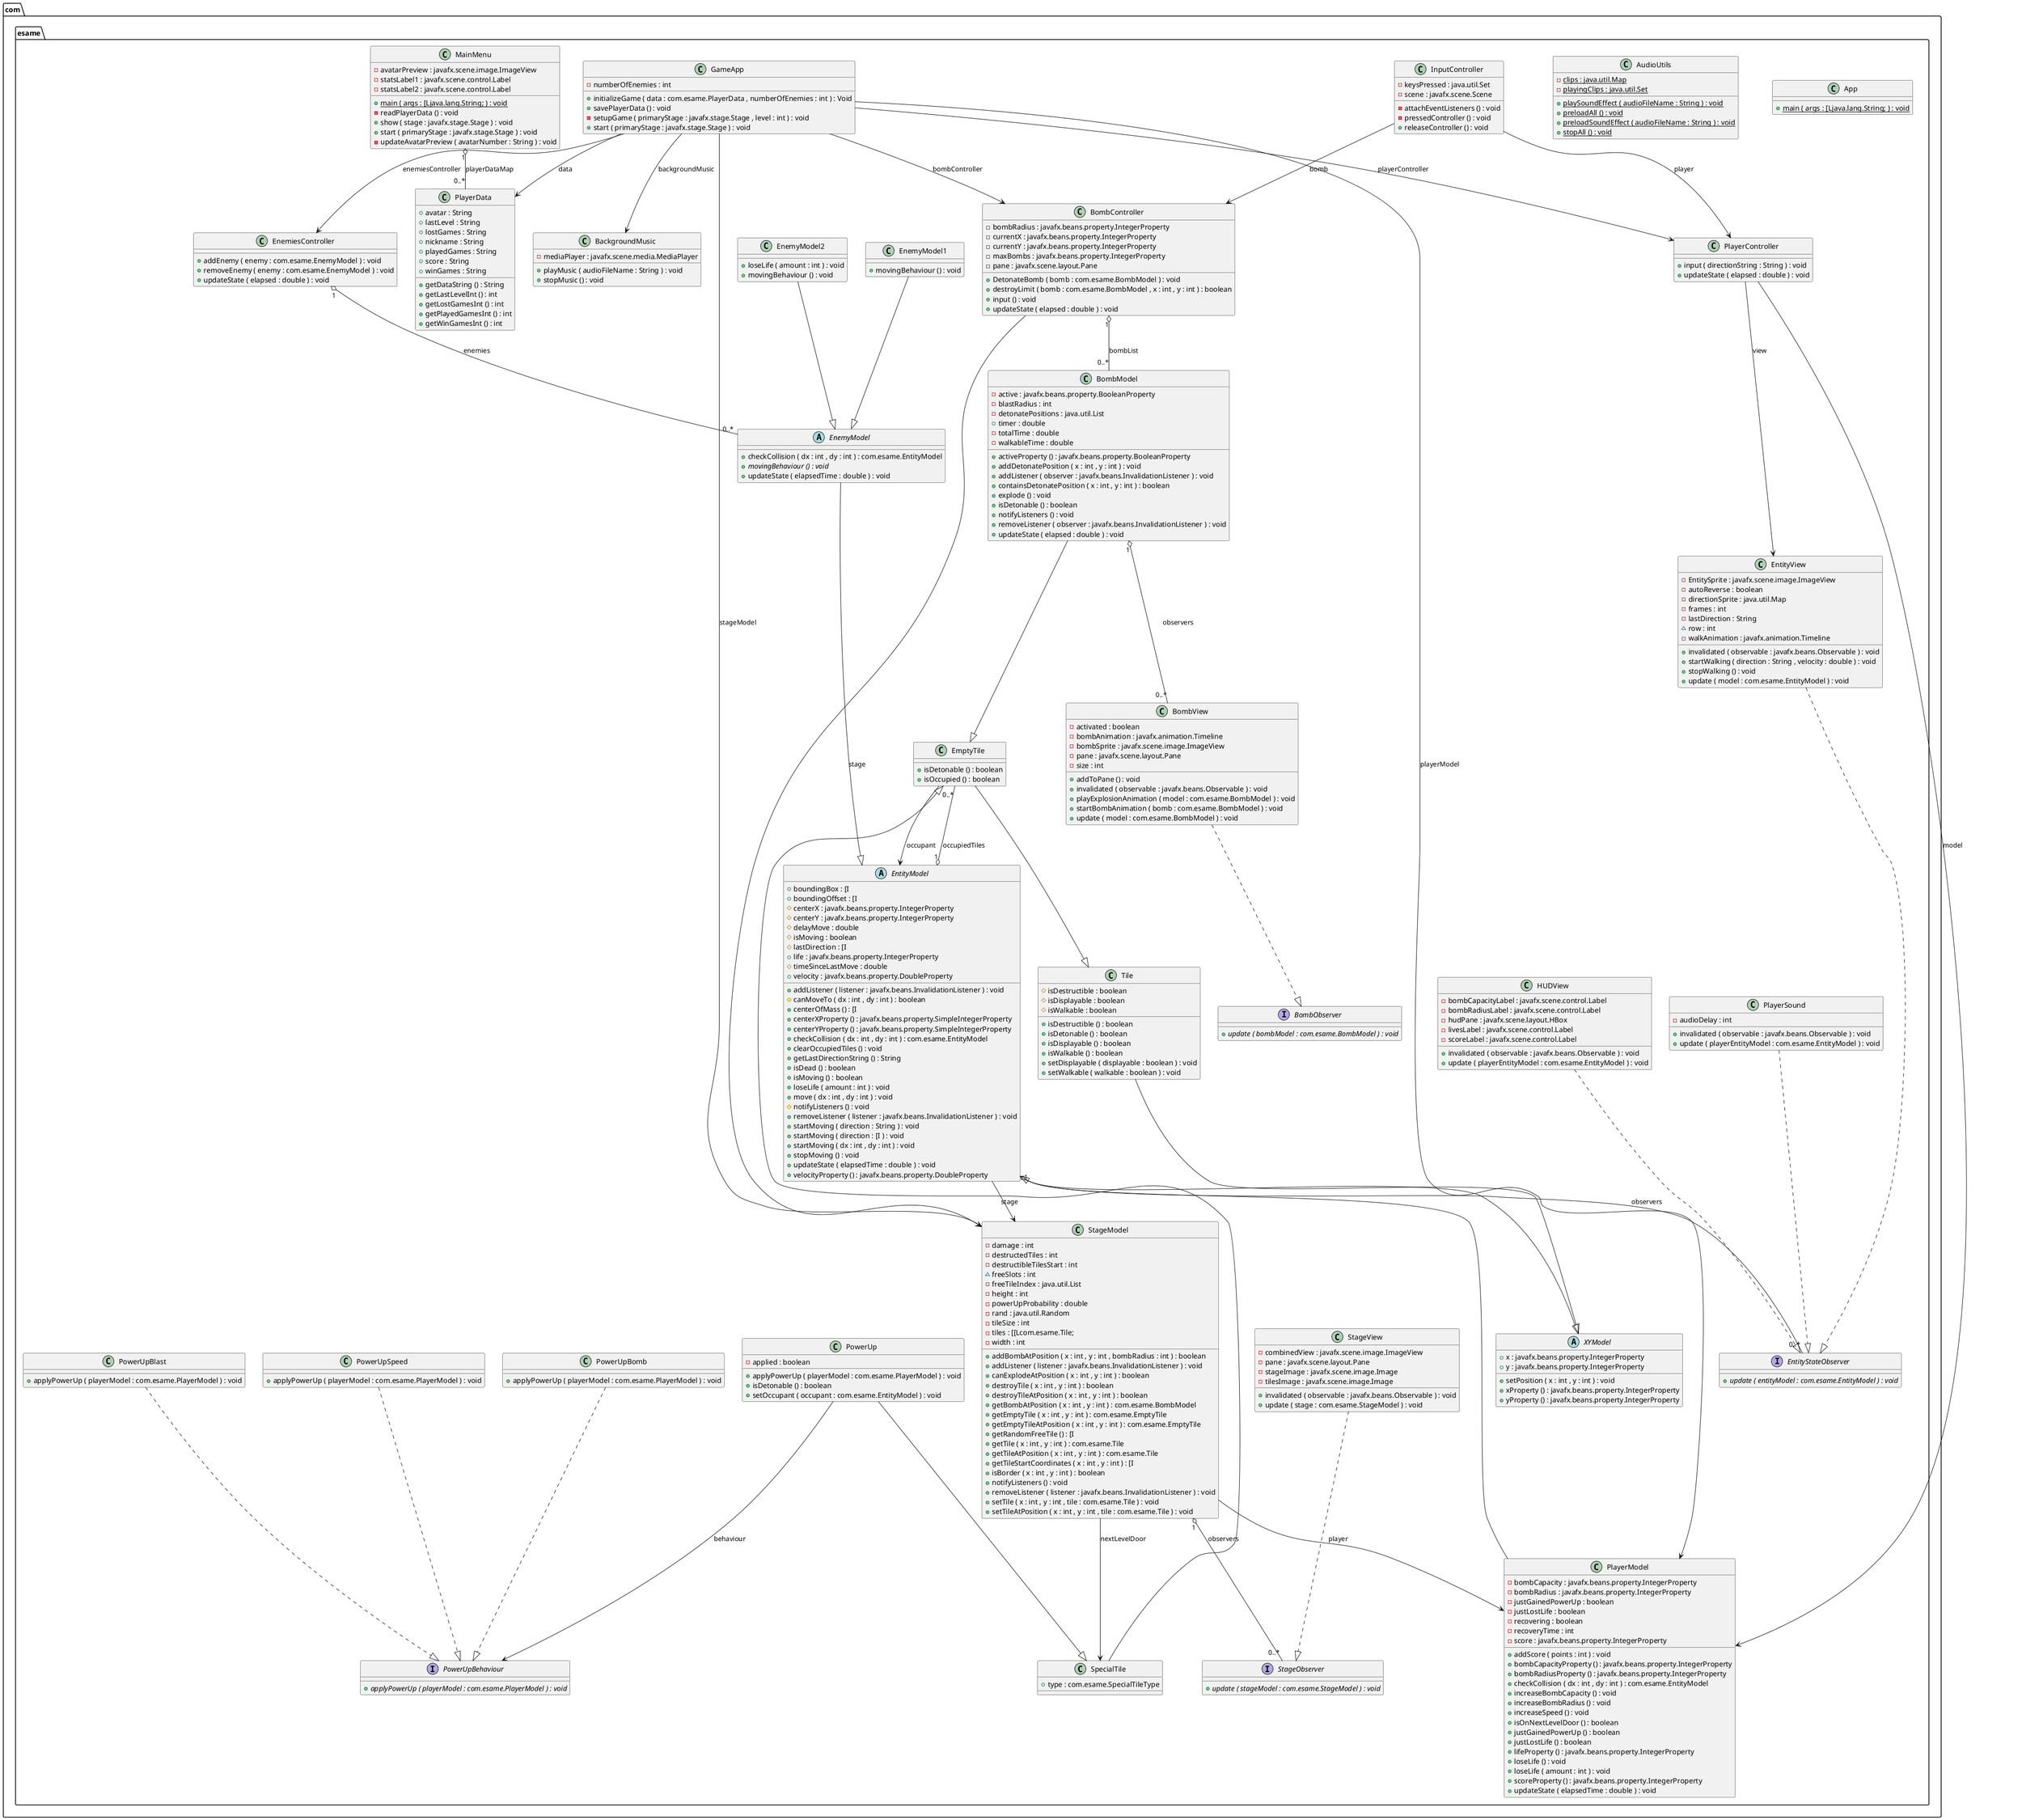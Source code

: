 @startuml

class com.esame.App {
	{method}  {static} +main ( args : [Ljava.lang.String; ) : void
}


class com.esame.AudioUtils {
	{field} {static} -clips : java.util.Map
	{field} {static} -playingClips : java.util.Set
	{method}  {static} +playSoundEffect ( audioFileName : String ) : void
	{method}  {static} +preloadAll () : void
	{method}  {static} +preloadSoundEffect ( audioFileName : String ) : void
	{method}  {static} +stopAll () : void
}


class com.esame.BackgroundMusic {
	{field} -mediaPlayer : javafx.scene.media.MediaPlayer
	{method} +playMusic ( audioFileName : String ) : void
	{method} +stopMusic () : void
}


class com.esame.BombController {
	{field} -bombRadius : javafx.beans.property.IntegerProperty
	{field} -currentX : javafx.beans.property.IntegerProperty
	{field} -currentY : javafx.beans.property.IntegerProperty
	{field} -maxBombs : javafx.beans.property.IntegerProperty
	{field} -pane : javafx.scene.layout.Pane
	{method} +DetonateBomb ( bomb : com.esame.BombModel ) : void
	{method} +destroyLimit ( bomb : com.esame.BombModel , x : int , y : int ) : boolean
	{method} +input () : void
	{method} +updateState ( elapsed : double ) : void
}


class com.esame.BombModel {
	{field} -active : javafx.beans.property.BooleanProperty
	{field} -blastRadius : int
	{field} -detonatePositions : java.util.List
	{field} +timer : double
	{field} -totalTime : double
	{field} -walkableTime : double
	{method} +activeProperty () : javafx.beans.property.BooleanProperty
	{method} +addDetonatePosition ( x : int , y : int ) : void
	{method} +addListener ( observer : javafx.beans.InvalidationListener ) : void
	{method} +containsDetonatePosition ( x : int , y : int ) : boolean
	{method} +explode () : void
	{method} +isDetonable () : boolean
	{method} +notifyListeners () : void
	{method} +removeListener ( observer : javafx.beans.InvalidationListener ) : void
	{method} +updateState ( elapsed : double ) : void
}


interface com.esame.BombObserver {
	{method}  {abstract} +update ( bombModel : com.esame.BombModel ) : void
}


class com.esame.BombView {
	{field} -activated : boolean
	{field} -bombAnimation : javafx.animation.Timeline
	{field} -bombSprite : javafx.scene.image.ImageView
	{field} -pane : javafx.scene.layout.Pane
	{field} -size : int
	{method} +addToPane () : void
	{method} +invalidated ( observable : javafx.beans.Observable ) : void
	{method} +playExplosionAnimation ( model : com.esame.BombModel ) : void
	{method} +startBombAnimation ( bomb : com.esame.BombModel ) : void
	{method} +update ( model : com.esame.BombModel ) : void
}


class com.esame.EmptyTile {
	{method} +isDetonable () : boolean
	{method} +isOccupied () : boolean
}


class com.esame.EnemiesController {
	{method} +addEnemy ( enemy : com.esame.EnemyModel ) : void
	{method} +removeEnemy ( enemy : com.esame.EnemyModel ) : void
	{method} +updateState ( elapsed : double ) : void
}


abstract class com.esame.EnemyModel {
	{method} +checkCollision ( dx : int , dy : int ) : com.esame.EntityModel
	{method}  {abstract} +movingBehaviour () : void
	{method} +updateState ( elapsedTime : double ) : void
}


class com.esame.EnemyModel1 {
	{method} +movingBehaviour () : void
}


class com.esame.EnemyModel2 {
	{method} +loseLife ( amount : int ) : void
	{method} +movingBehaviour () : void
}


abstract class com.esame.EntityModel {
	{field} +boundingBox : [I
	{field} +boundingOffset : [I
	{field} #centerX : javafx.beans.property.IntegerProperty
	{field} #centerY : javafx.beans.property.IntegerProperty
	{field} #delayMove : double
	{field} #isMoving : boolean
	{field} #lastDirection : [I
	{field} +life : javafx.beans.property.IntegerProperty
	{field} #timeSinceLastMove : double
	{field} +velocity : javafx.beans.property.DoubleProperty
	{method} +addListener ( listener : javafx.beans.InvalidationListener ) : void
	{method} #canMoveTo ( dx : int , dy : int ) : boolean
	{method} +centerOfMass () : [I
	{method} +centerXProperty () : javafx.beans.property.SimpleIntegerProperty
	{method} +centerYProperty () : javafx.beans.property.SimpleIntegerProperty
	{method} +checkCollision ( dx : int , dy : int ) : com.esame.EntityModel
	{method} +clearOccupiedTiles () : void
	{method} +getLastDirectionString () : String
	{method} +isDead () : boolean
	{method} +isMoving () : boolean
	{method} +loseLife ( amount : int ) : void
	{method} +move ( dx : int , dy : int ) : void
	{method} #notifyListeners () : void
	{method} +removeListener ( listener : javafx.beans.InvalidationListener ) : void
	{method} +startMoving ( direction : String ) : void
	{method} +startMoving ( direction : [I ) : void
	{method} +startMoving ( dx : int , dy : int ) : void
	{method} +stopMoving () : void
	{method} +updateState ( elapsedTime : double ) : void
	{method} +velocityProperty () : javafx.beans.property.DoubleProperty
}


interface com.esame.EntityStateObserver {
	{method}  {abstract} +update ( entityModel : com.esame.EntityModel ) : void
}


class com.esame.EntityView {
	{field} -EntitySprite : javafx.scene.image.ImageView
	{field} -autoReverse : boolean
	{field} -directionSprite : java.util.Map
	{field} -frames : int
	{field} -lastDirection : String
	{field} ~row : int
	{field} -walkAnimation : javafx.animation.Timeline
	{method} +invalidated ( observable : javafx.beans.Observable ) : void
	{method} +startWalking ( direction : String , velocity : double ) : void
	{method} +stopWalking () : void
	{method} +update ( model : com.esame.EntityModel ) : void
}


class com.esame.GameApp {
	{field} -numberOfEnemies : int
	{method} +initializeGame ( data : com.esame.PlayerData , numberOfEnemies : int ) : Void
	{method} +savePlayerData () : void
	{method} -setupGame ( primaryStage : javafx.stage.Stage , level : int ) : void
	{method} +start ( primaryStage : javafx.stage.Stage ) : void
}


class com.esame.HUDView {
	{field} -bombCapacityLabel : javafx.scene.control.Label
	{field} -bombRadiusLabel : javafx.scene.control.Label
	{field} -hudPane : javafx.scene.layout.HBox
	{field} -livesLabel : javafx.scene.control.Label
	{field} -scoreLabel : javafx.scene.control.Label
	{method} +invalidated ( observable : javafx.beans.Observable ) : void
	{method} +update ( playerEntityModel : com.esame.EntityModel ) : void
}


class com.esame.InputController {
	{field} -keysPressed : java.util.Set
	{field} -scene : javafx.scene.Scene
	{method} -attachEventListeners () : void
	{method} -pressedController () : void
	{method} +releaseController () : void
}


class com.esame.MainMenu {
	{field} -avatarPreview : javafx.scene.image.ImageView
	{field} -statsLabel1 : javafx.scene.control.Label
	{field} -statsLabel2 : javafx.scene.control.Label
	{method}  {static} +main ( args : [Ljava.lang.String; ) : void
	{method} -readPlayerData () : void
	{method} +show ( stage : javafx.stage.Stage ) : void
	{method} +start ( primaryStage : javafx.stage.Stage ) : void
	{method} -updateAvatarPreview ( avatarNumber : String ) : void
}


class com.esame.PlayerController {
	{method} +input ( directionString : String ) : void
	{method} +updateState ( elapsed : double ) : void
}


class com.esame.PlayerData {
	{field} +avatar : String
	{field} +lastLevel : String
	{field} +lostGames : String
	{field} +nickname : String
	{field} +playedGames : String
	{field} +score : String
	{field} +winGames : String
	{method} +getDataString () : String
	{method} +getLastLevelInt () : int
	{method} +getLostGamesInt () : int
	{method} +getPlayedGamesInt () : int
	{method} +getWinGamesInt () : int
}


class com.esame.PlayerModel {
	{field} -bombCapacity : javafx.beans.property.IntegerProperty
	{field} -bombRadius : javafx.beans.property.IntegerProperty
	{field} -justGainedPowerUp : boolean
	{field} -justLostLife : boolean
	{field} -recovering : boolean
	{field} -recoveryTime : int
	{field} -score : javafx.beans.property.IntegerProperty
	{method} +addScore ( points : int ) : void
	{method} +bombCapacityProperty () : javafx.beans.property.IntegerProperty
	{method} +bombRadiusProperty () : javafx.beans.property.IntegerProperty
	{method} +checkCollision ( dx : int , dy : int ) : com.esame.EntityModel
	{method} +increaseBombCapacity () : void
	{method} +increaseBombRadius () : void
	{method} +increaseSpeed () : void
	{method} +isOnNextLevelDoor () : boolean
	{method} +justGainedPowerUp () : boolean
	{method} +justLostLife () : boolean
	{method} +lifeProperty () : javafx.beans.property.IntegerProperty
	{method} +loseLife () : void
	{method} +loseLife ( amount : int ) : void
	{method} +scoreProperty () : javafx.beans.property.IntegerProperty
	{method} +updateState ( elapsedTime : double ) : void
}


class com.esame.PlayerSound {
	{field} -audioDelay : int
	{method} +invalidated ( observable : javafx.beans.Observable ) : void
	{method} +update ( playerEntityModel : com.esame.EntityModel ) : void
}


class com.esame.PowerUp {
	{field} -applied : boolean
	{method} +applyPowerUp ( playerModel : com.esame.PlayerModel ) : void
	{method} +isDetonable () : boolean
	{method} +setOccupant ( occupant : com.esame.EntityModel ) : void
}


interface com.esame.PowerUpBehaviour {
	{method}  {abstract} +applyPowerUp ( playerModel : com.esame.PlayerModel ) : void
}


class com.esame.PowerUpBlast {
	{method} +applyPowerUp ( playerModel : com.esame.PlayerModel ) : void
}


class com.esame.PowerUpBomb {
	{method} +applyPowerUp ( playerModel : com.esame.PlayerModel ) : void
}


class com.esame.PowerUpSpeed {
	{method} +applyPowerUp ( playerModel : com.esame.PlayerModel ) : void
}


class com.esame.SpecialTile {
	{field} +type : com.esame.SpecialTileType
}


class com.esame.StageModel {
	{field} -damage : int
	{field} -destructedTiles : int
	{field} -destructibleTilesStart : int
	{field} ~freeSlots : int
	{field} -freeTileIndex : java.util.List
	{field} -height : int
	{field} -powerUpProbability : double
	{field} -rand : java.util.Random
	{field} -tileSize : int
	{field} -tiles : [[Lcom.esame.Tile;
	{field} -width : int
	{method} +addBombAtPosition ( x : int , y : int , bombRadius : int ) : boolean
	{method} +addListener ( listener : javafx.beans.InvalidationListener ) : void
	{method} +canExplodeAtPosition ( x : int , y : int ) : boolean
	{method} +destroyTile ( x : int , y : int ) : boolean
	{method} +destroyTileAtPosition ( x : int , y : int ) : boolean
	{method} +getBombAtPosition ( x : int , y : int ) : com.esame.BombModel
	{method} +getEmptyTile ( x : int , y : int ) : com.esame.EmptyTile
	{method} +getEmptyTileAtPosition ( x : int , y : int ) : com.esame.EmptyTile
	{method} +getRandomFreeTile () : [I
	{method} +getTile ( x : int , y : int ) : com.esame.Tile
	{method} +getTileAtPosition ( x : int , y : int ) : com.esame.Tile
	{method} +getTileStartCoordinates ( x : int , y : int ) : [I
	{method} +isBorder ( x : int , y : int ) : boolean
	{method} +notifyListeners () : void
	{method} +removeListener ( listener : javafx.beans.InvalidationListener ) : void
	{method} +setTile ( x : int , y : int , tile : com.esame.Tile ) : void
	{method} +setTileAtPosition ( x : int , y : int , tile : com.esame.Tile ) : void
}


interface com.esame.StageObserver {
	{method}  {abstract} +update ( stageModel : com.esame.StageModel ) : void
}


class com.esame.StageView {
	{field} -combinedView : javafx.scene.image.ImageView
	{field} -pane : javafx.scene.layout.Pane
	{field} -stageImage : javafx.scene.image.Image
	{field} -tilesImage : javafx.scene.image.Image
	{method} +invalidated ( observable : javafx.beans.Observable ) : void
	{method} +update ( stage : com.esame.StageModel ) : void
}


class com.esame.Tile {
	{field} #isDestructible : boolean
	{field} #isDisplayable : boolean
	{field} #isWalkable : boolean
	{method} +isDestructible () : boolean
	{method} +isDetonable () : boolean
	{method} +isDisplayable () : boolean
	{method} +isWalkable () : boolean
	{method} +setDisplayable ( displayable : boolean ) : void
	{method} +setWalkable ( walkable : boolean ) : void
}


abstract class com.esame.XYModel {
	{field} +x : javafx.beans.property.IntegerProperty
	{field} +y : javafx.beans.property.IntegerProperty
	{method} +setPosition ( x : int , y : int ) : void
	{method} +xProperty () : javafx.beans.property.IntegerProperty
	{method} +yProperty () : javafx.beans.property.IntegerProperty
}




com.esame.BombController "1" o-- "0..*"  com.esame.BombModel : bombList
com.esame.BombController -->  com.esame.StageModel : stage
com.esame.BombModel "1" o-- "0..*"  com.esame.BombView : observers
com.esame.BombModel --|>  com.esame.EmptyTile
com.esame.BombView ..|>  com.esame.BombObserver
com.esame.EmptyTile -->  com.esame.EntityModel : occupant
com.esame.EmptyTile --|>  com.esame.Tile
com.esame.EnemiesController "1" o-- "0..*"  com.esame.EnemyModel : enemies
com.esame.EnemyModel --|>  com.esame.EntityModel
com.esame.EnemyModel1 --|>  com.esame.EnemyModel
com.esame.EnemyModel2 --|>  com.esame.EnemyModel
com.esame.EntityModel "1" o-- "0..*"  com.esame.EmptyTile : occupiedTiles
com.esame.EntityModel "1" o-- "0..*"  com.esame.EntityStateObserver : observers
com.esame.EntityModel -->  com.esame.StageModel : stage
com.esame.EntityModel --|>  com.esame.XYModel
com.esame.EntityView ..|>  com.esame.EntityStateObserver
com.esame.GameApp -->  com.esame.BackgroundMusic : backgroundMusic
com.esame.GameApp -->  com.esame.BombController : bombController
com.esame.GameApp -->  com.esame.EnemiesController : enemiesController
com.esame.GameApp -->  com.esame.PlayerController : playerController
com.esame.GameApp -->  com.esame.PlayerData : data
com.esame.GameApp -->  com.esame.PlayerModel : playerModel
com.esame.GameApp -->  com.esame.StageModel : stageModel
com.esame.HUDView ..|>  com.esame.EntityStateObserver
com.esame.InputController -->  com.esame.BombController : bomb
com.esame.InputController -->  com.esame.PlayerController : player
com.esame.MainMenu "1" o-- "0..*"  com.esame.PlayerData : playerDataMap
com.esame.PlayerController -->  com.esame.EntityView : view
com.esame.PlayerController -->  com.esame.PlayerModel : model
com.esame.PlayerModel --|>  com.esame.EntityModel
com.esame.PlayerSound ..|>  com.esame.EntityStateObserver
com.esame.PowerUp -->  com.esame.PowerUpBehaviour : behaviour
com.esame.PowerUp --|>  com.esame.SpecialTile
com.esame.PowerUpBlast ..|>  com.esame.PowerUpBehaviour
com.esame.PowerUpBomb ..|>  com.esame.PowerUpBehaviour
com.esame.PowerUpSpeed ..|>  com.esame.PowerUpBehaviour
com.esame.SpecialTile --|>  com.esame.EmptyTile
com.esame.StageModel "1" o-- "0..*"  com.esame.StageObserver : observers
com.esame.StageModel -->  com.esame.PlayerModel : player
com.esame.StageModel -->  com.esame.SpecialTile : nextLevelDoor
com.esame.StageView ..|>  com.esame.StageObserver
com.esame.Tile --|>  com.esame.XYModel


@enduml